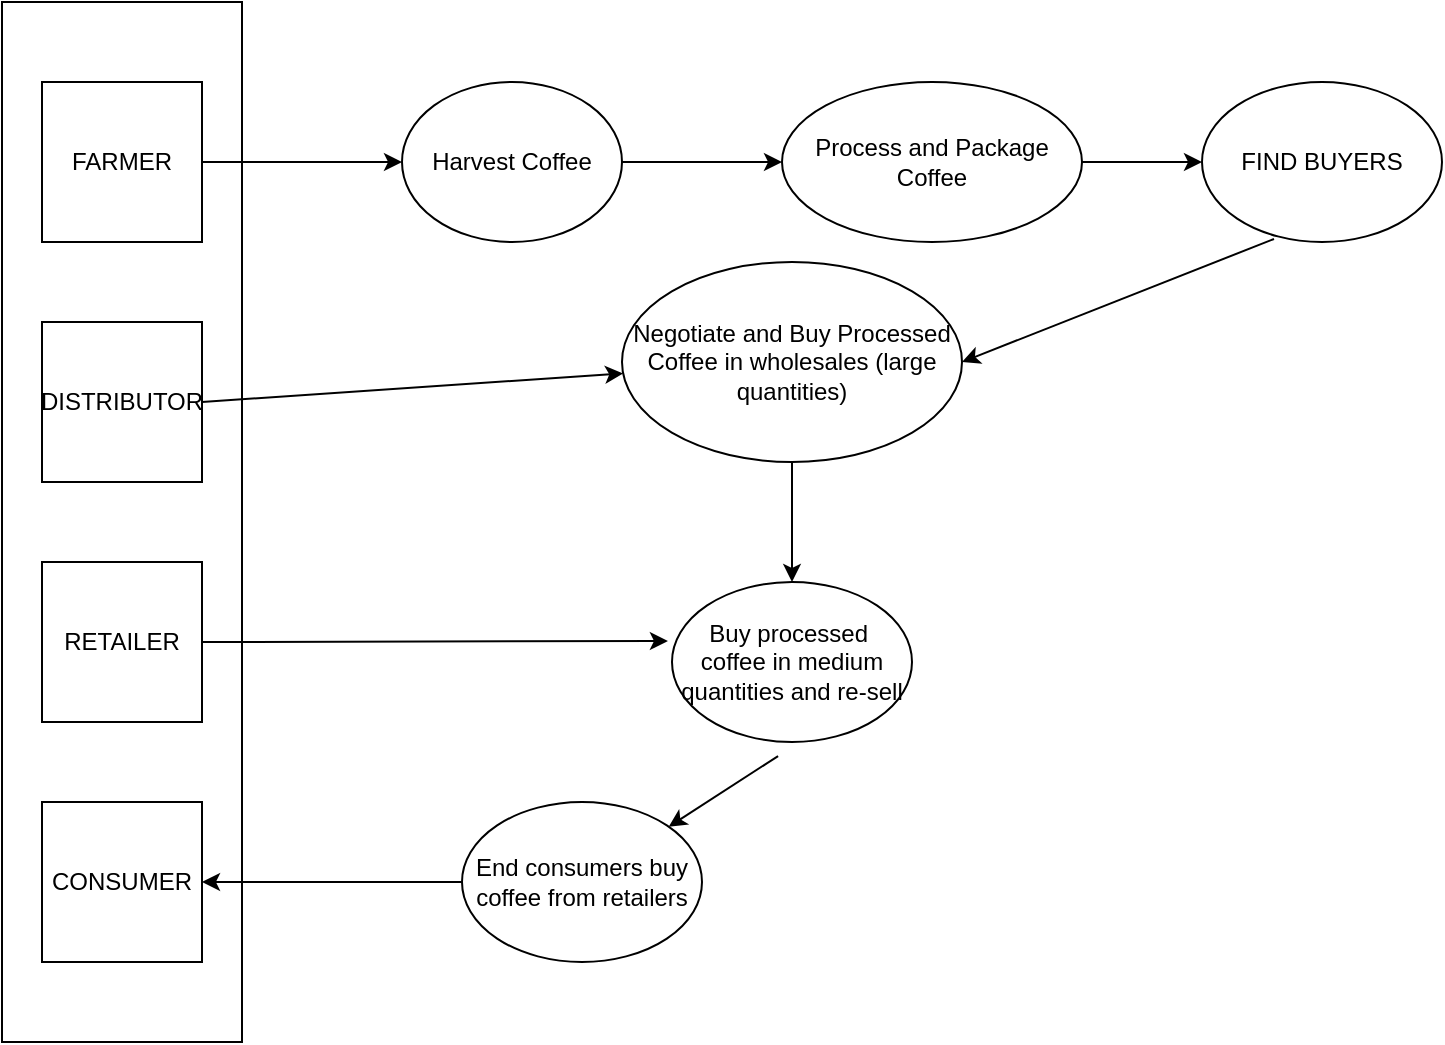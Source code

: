 <mxfile version="13.10.0" type="embed">
    <diagram id="L8Iz9Rs-G91X-FX7RfhT" name="Page-1">
        <mxGraphModel dx="734" dy="430" grid="1" gridSize="10" guides="1" tooltips="1" connect="1" arrows="1" fold="1" page="1" pageScale="1" pageWidth="850" pageHeight="1100" math="0" shadow="0">
            <root>
                <mxCell id="0"/>
                <mxCell id="1" parent="0"/>
                <mxCell id="5" value="" style="rounded=0;whiteSpace=wrap;html=1;" vertex="1" parent="1">
                    <mxGeometry y="40" width="120" height="520" as="geometry"/>
                </mxCell>
                <mxCell id="6" value="FARMER" style="whiteSpace=wrap;html=1;aspect=fixed;" vertex="1" parent="1">
                    <mxGeometry x="20" y="80" width="80" height="80" as="geometry"/>
                </mxCell>
                <mxCell id="7" value="DISTRIBUTOR" style="whiteSpace=wrap;html=1;aspect=fixed;" vertex="1" parent="1">
                    <mxGeometry x="20" y="200" width="80" height="80" as="geometry"/>
                </mxCell>
                <mxCell id="9" value="RETAILER" style="whiteSpace=wrap;html=1;aspect=fixed;" vertex="1" parent="1">
                    <mxGeometry x="20" y="320" width="80" height="80" as="geometry"/>
                </mxCell>
                <mxCell id="10" value="" style="endArrow=classic;html=1;" edge="1" parent="1">
                    <mxGeometry width="50" height="50" relative="1" as="geometry">
                        <mxPoint x="100" y="120" as="sourcePoint"/>
                        <mxPoint x="200" y="120" as="targetPoint"/>
                    </mxGeometry>
                </mxCell>
                <mxCell id="11" value="Harvest Coffee" style="ellipse;whiteSpace=wrap;html=1;" vertex="1" parent="1">
                    <mxGeometry x="200" y="80" width="110" height="80" as="geometry"/>
                </mxCell>
                <mxCell id="12" value="" style="endArrow=classic;html=1;" edge="1" parent="1">
                    <mxGeometry width="50" height="50" relative="1" as="geometry">
                        <mxPoint x="310" y="120" as="sourcePoint"/>
                        <mxPoint x="390" y="120" as="targetPoint"/>
                    </mxGeometry>
                </mxCell>
                <mxCell id="13" value="Process and Package Coffee" style="ellipse;whiteSpace=wrap;html=1;" vertex="1" parent="1">
                    <mxGeometry x="390" y="80" width="150" height="80" as="geometry"/>
                </mxCell>
                <mxCell id="14" value="CONSUMER" style="whiteSpace=wrap;html=1;aspect=fixed;" vertex="1" parent="1">
                    <mxGeometry x="20" y="440" width="80" height="80" as="geometry"/>
                </mxCell>
                <mxCell id="15" value="" style="endArrow=classic;html=1;" edge="1" parent="1" target="16">
                    <mxGeometry width="50" height="50" relative="1" as="geometry">
                        <mxPoint x="540" y="120" as="sourcePoint"/>
                        <mxPoint x="640" y="120" as="targetPoint"/>
                    </mxGeometry>
                </mxCell>
                <mxCell id="16" value="FIND BUYERS" style="ellipse;whiteSpace=wrap;html=1;" vertex="1" parent="1">
                    <mxGeometry x="600" y="80" width="120" height="80" as="geometry"/>
                </mxCell>
                <mxCell id="18" value="" style="endArrow=classic;html=1;" edge="1" parent="1" target="20">
                    <mxGeometry width="50" height="50" relative="1" as="geometry">
                        <mxPoint x="100" y="240" as="sourcePoint"/>
                        <mxPoint x="330" y="240" as="targetPoint"/>
                    </mxGeometry>
                </mxCell>
                <mxCell id="19" value="" style="endArrow=classic;html=1;exitX=0.3;exitY=0.981;exitDx=0;exitDy=0;exitPerimeter=0;" edge="1" parent="1" source="16">
                    <mxGeometry width="50" height="50" relative="1" as="geometry">
                        <mxPoint x="560" y="200" as="sourcePoint"/>
                        <mxPoint x="480" y="220" as="targetPoint"/>
                    </mxGeometry>
                </mxCell>
                <mxCell id="20" value="Negotiate and Buy Processed Coffee in wholesales (large quantities)" style="ellipse;whiteSpace=wrap;html=1;" vertex="1" parent="1">
                    <mxGeometry x="310" y="170" width="170" height="100" as="geometry"/>
                </mxCell>
                <mxCell id="21" value="" style="endArrow=classic;html=1;entryX=-0.017;entryY=0.369;entryDx=0;entryDy=0;entryPerimeter=0;" edge="1" parent="1" target="24">
                    <mxGeometry width="50" height="50" relative="1" as="geometry">
                        <mxPoint x="100" y="360" as="sourcePoint"/>
                        <mxPoint x="300" y="360" as="targetPoint"/>
                    </mxGeometry>
                </mxCell>
                <mxCell id="23" value="" style="endArrow=classic;html=1;entryX=0.5;entryY=0;entryDx=0;entryDy=0;" edge="1" parent="1" target="24">
                    <mxGeometry width="50" height="50" relative="1" as="geometry">
                        <mxPoint x="395" y="270" as="sourcePoint"/>
                        <mxPoint x="400" y="320" as="targetPoint"/>
                    </mxGeometry>
                </mxCell>
                <mxCell id="24" value="Buy processed&amp;nbsp; coffee in medium quantities and re-sell" style="ellipse;whiteSpace=wrap;html=1;" vertex="1" parent="1">
                    <mxGeometry x="335" y="330" width="120" height="80" as="geometry"/>
                </mxCell>
                <mxCell id="27" value="" style="endArrow=classic;html=1;exitX=0.442;exitY=1.088;exitDx=0;exitDy=0;exitPerimeter=0;" edge="1" parent="1" source="24" target="28">
                    <mxGeometry width="50" height="50" relative="1" as="geometry">
                        <mxPoint x="340" y="480" as="sourcePoint"/>
                        <mxPoint x="330" y="450" as="targetPoint"/>
                    </mxGeometry>
                </mxCell>
                <mxCell id="28" value="End consumers buy coffee from retailers" style="ellipse;whiteSpace=wrap;html=1;" vertex="1" parent="1">
                    <mxGeometry x="230" y="440" width="120" height="80" as="geometry"/>
                </mxCell>
                <mxCell id="29" value="" style="endArrow=classic;html=1;entryX=1;entryY=0.5;entryDx=0;entryDy=0;exitX=0;exitY=0.5;exitDx=0;exitDy=0;" edge="1" parent="1" source="28" target="14">
                    <mxGeometry width="50" height="50" relative="1" as="geometry">
                        <mxPoint x="150" y="550" as="sourcePoint"/>
                        <mxPoint x="200" y="500" as="targetPoint"/>
                    </mxGeometry>
                </mxCell>
            </root>
        </mxGraphModel>
    </diagram>
</mxfile>